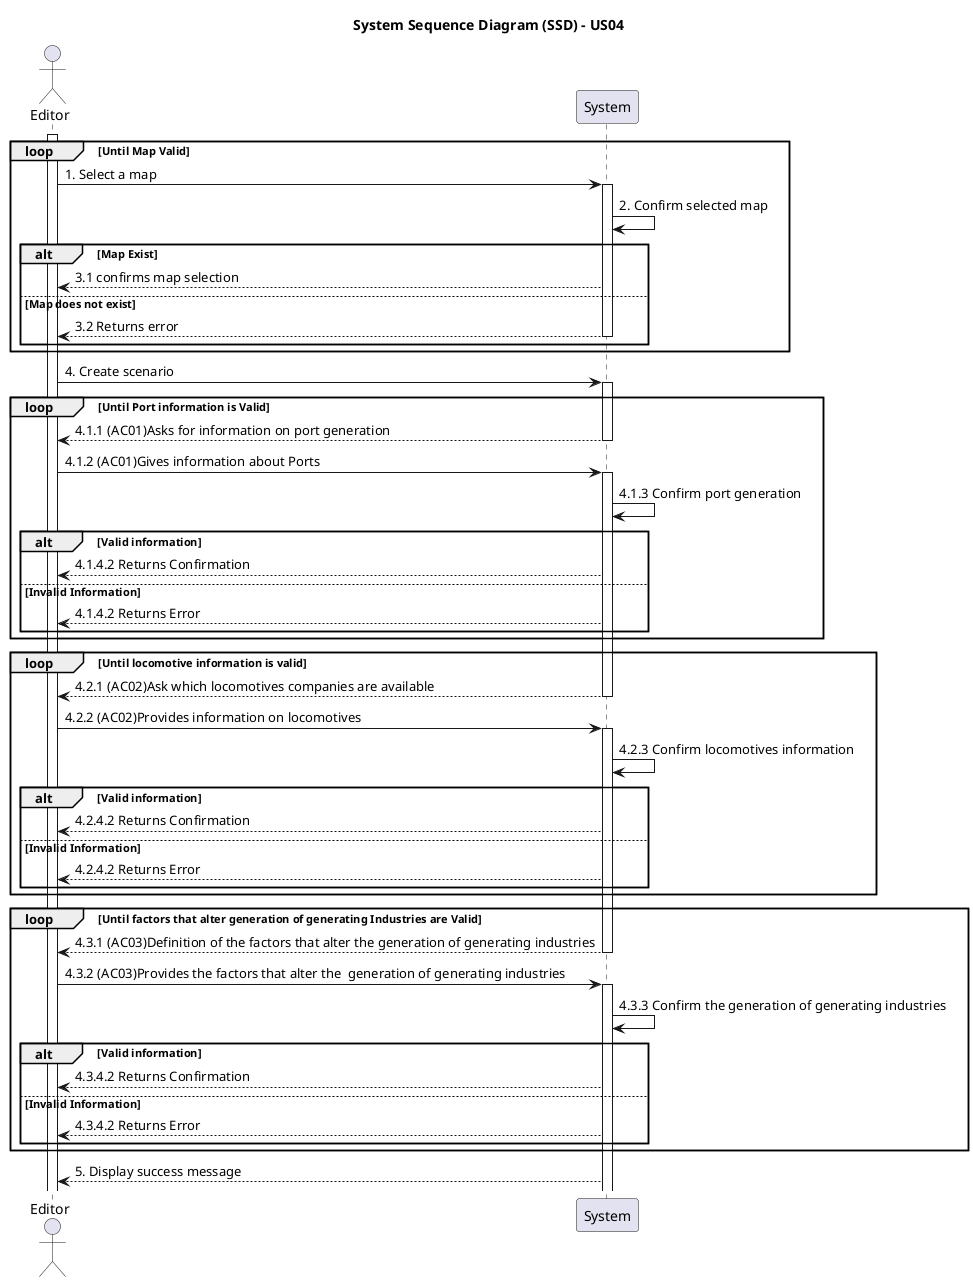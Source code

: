 @startuml
actor Editor
participant System
title: System Sequence Diagram (SSD) - US04


activate Editor

loop Until Map Valid
    Editor -> System: 1. Select a map
    activate System
    System -> System: 2. Confirm selected map
    alt Map Exist
        System --> Editor: 3.1 confirms map selection
    else Map does not exist
        System --> Editor: 3.2 Returns error
        deactivate System
    end
end

Editor -> System: 4. Create scenario

loop Until Port information is Valid
    activate System
    System --> Editor:4.1.1 (AC01)Asks for information on port generation
    deactivate System
    Editor ->  System:4.1.2 (AC01)Gives information about Ports
    activate System
    System ->  System:4.1.3 Confirm port generation
    alt Valid information
        System --> Editor:4.1.4.2 Returns Confirmation
    else Invalid Information
    System --> Editor:4.1.4.2 Returns Error

    end
end

loop Until locomotive information is valid
    System --> Editor: 4.2.1 (AC02)Ask which locomotives companies are available
    deactivate System
    Editor -> System: 4.2.2 (AC02)Provides information on locomotives
    activate System
    System ->  System:4.2.3 Confirm locomotives information
    alt Valid information
        System --> Editor:4.2.4.2 Returns Confirmation
    else Invalid Information
    System --> Editor:4.2.4.2 Returns Error
    end
end


loop Until factors that alter generation of generating Industries are Valid
    System --> Editor: 4.3.1 (AC03)Definition of the factors that alter the generation of generating industries
    deactivate System
    Editor -> System: 4.3.2 (AC03)Provides the factors that alter the  generation of generating industries
    activate System
    System ->  System:4.3.3 Confirm the generation of generating industries
    alt Valid information
        System --> Editor:4.3.4.2 Returns Confirmation
    else Invalid Information
    System --> Editor:4.3.4.2 Returns Error
    end
end

System --> Editor:  5. Display success message

@enduml